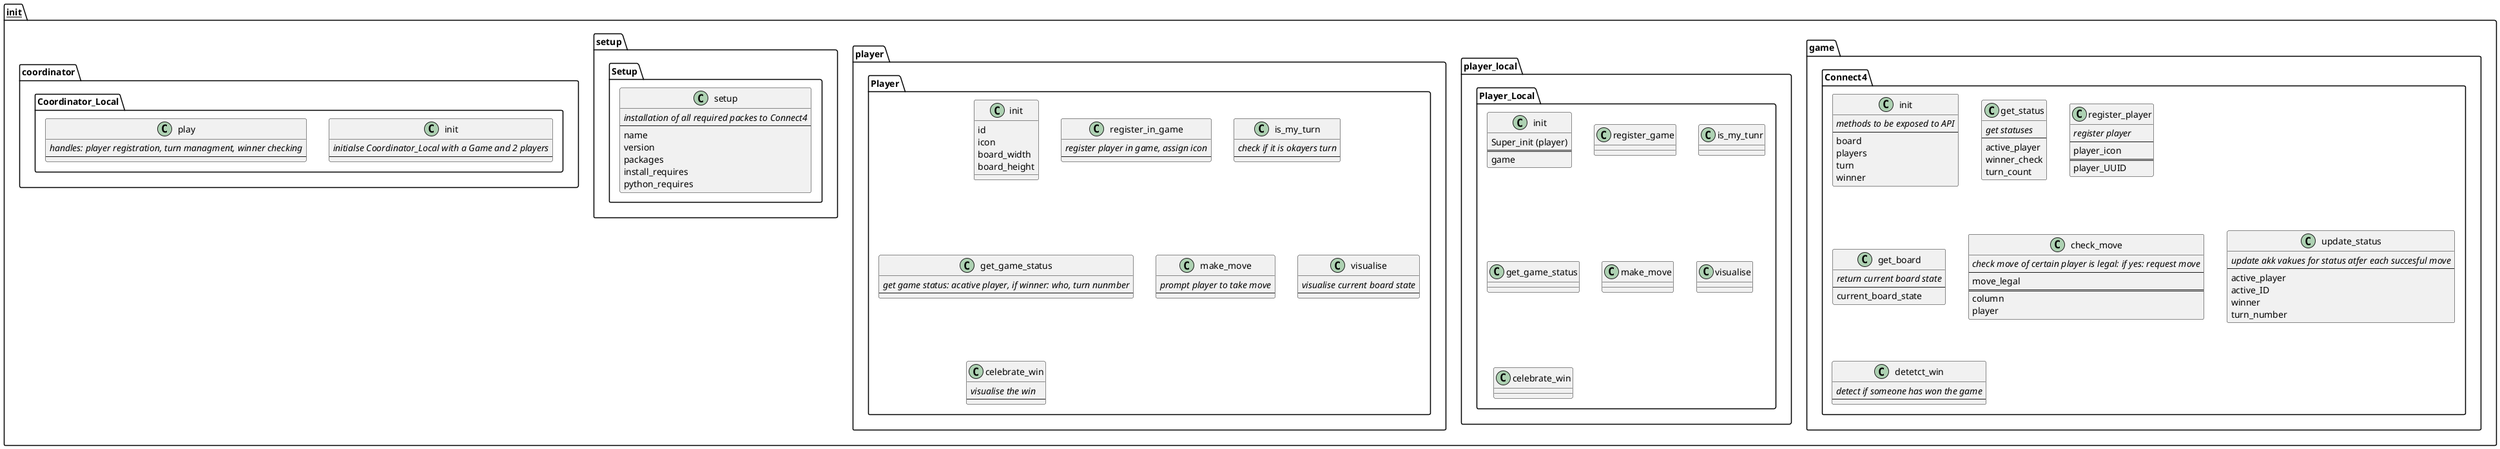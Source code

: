 @startuml

package __init__ {
    package game {
        package Connect4 {
            class init {
                methods to be exposed to API {abstract}
                ----
                board
                players
                turn
                winner
                }
            class get_status {
                get statuses {abstract}
                ----
                active_player
                winner_check
                turn_count
                }

            class register_player {
                register player{abstract}
                ----
                player_icon
                ====
                player_UUID
                }

            class get_board {
                return current board state{abstract}
                ----
                current_board_state
                }

            class check_move {
                check move of certain player is legal: if yes: request move{abstract}
                ----
                move_legal
                ====
                column
                player
                }

            class update_status {
                update akk vakues for status atfer each succesful move {abstract}
                ----
                active_player
                active_ID
                winner
                turn_number
                }

            class detetct_win {
                detect if someone has won the game{abstract}
                ----
                }
            }
        }

    package player_local {
        package Player_Local {
            class init {
                Super_init (player)
                ====
                game
                }

            class register_game {
                }
            class is_my_tunr {}
            class get_game_status {}
            class make_move {}
            class visualise {}
            class celebrate_win {}

            }
        }
    

    package player {
        package Player {
            class init {
                id
                icon
                board_width
                board_height
                }
                class register_in_game {
                    register player in game, assign icon {abstract}
                    ----
                    }
            class is_my_turn {
                check if it is okayers turn {abstract}
                ----
                }
            class get_game_status {
                get game status: acative player, if winner: who, turn nunmber {abstract}
                ----
                }
            class make_move {
                prompt player to take move {abstract}
                ----
                }
            class visualise {
                visualise current board state {abstract}
                ----
                }
            class celebrate_win {
                visualise the win {abstract}
                ----
                }
            }
        }

    package setup {
        package Setup {
            class setup {
                installation of all required packes to Connect4 {abstract}
                ----
                name
                version
                packages
                install_requires
                python_requires
                }
            }
        }

    package coordinator {
        package Coordinator_Local {
            class init {
            initialse Coordinator_Local with a Game and 2 players {abstract}
            ----
                }
            class play {
                handles: player registration, turn managment, winner checking {abstract}
                ----
                }
            }
        }
    }

@enduml